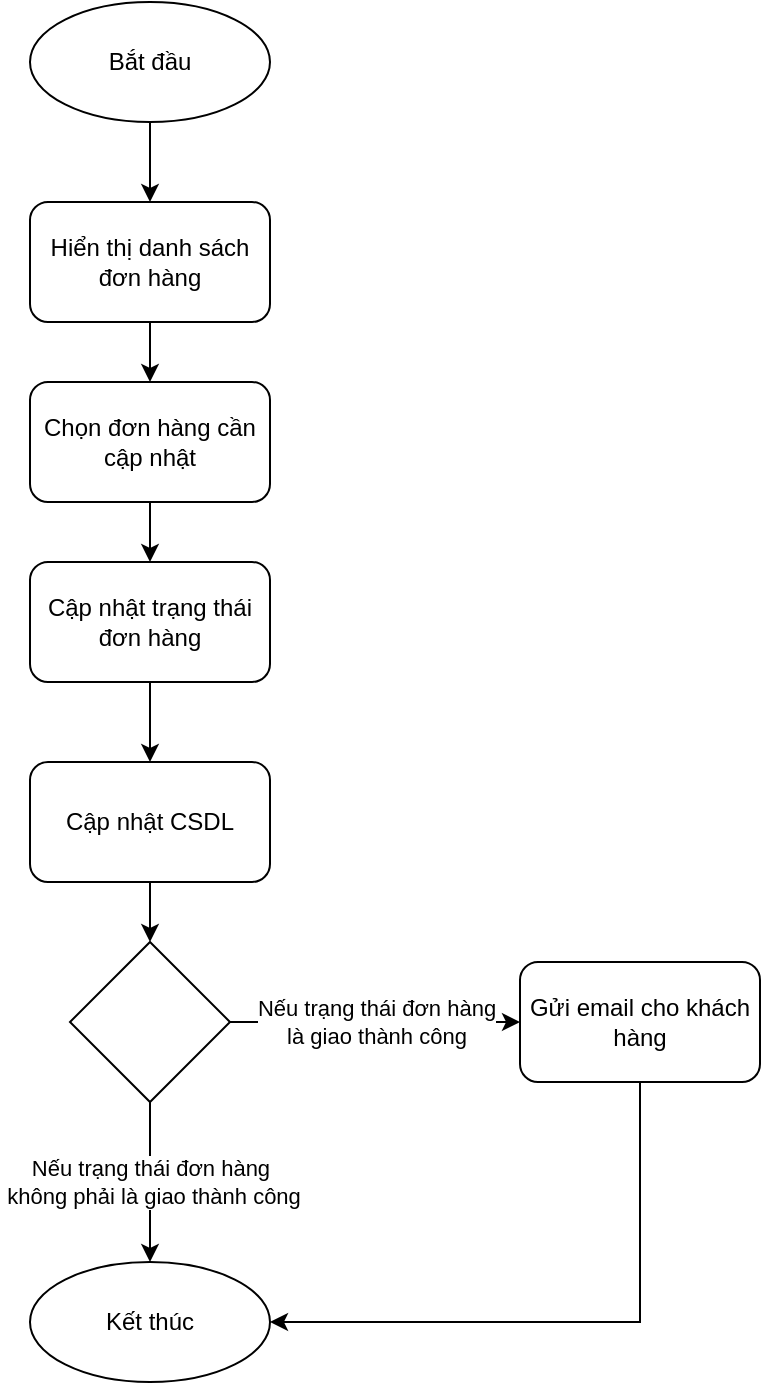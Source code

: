 <mxfile version="20.3.0" type="device"><diagram id="2FK4OS-lMkVT9Z3tKf4v" name="Page-1"><mxGraphModel dx="1038" dy="689" grid="1" gridSize="10" guides="1" tooltips="1" connect="1" arrows="1" fold="1" page="1" pageScale="1" pageWidth="850" pageHeight="1100" math="0" shadow="0"><root><mxCell id="0"/><mxCell id="1" parent="0"/><mxCell id="uXQghUi-OPuWpsprDlP_-11" style="edgeStyle=orthogonalEdgeStyle;rounded=0;orthogonalLoop=1;jettySize=auto;html=1;exitX=0.5;exitY=1;exitDx=0;exitDy=0;entryX=0.5;entryY=0;entryDx=0;entryDy=0;" edge="1" parent="1" source="uXQghUi-OPuWpsprDlP_-1" target="uXQghUi-OPuWpsprDlP_-3"><mxGeometry relative="1" as="geometry"/></mxCell><mxCell id="uXQghUi-OPuWpsprDlP_-1" value="Bắt đầu" style="ellipse;whiteSpace=wrap;html=1;" vertex="1" parent="1"><mxGeometry x="365" y="120" width="120" height="60" as="geometry"/></mxCell><mxCell id="uXQghUi-OPuWpsprDlP_-12" style="edgeStyle=orthogonalEdgeStyle;rounded=0;orthogonalLoop=1;jettySize=auto;html=1;exitX=0.5;exitY=1;exitDx=0;exitDy=0;entryX=0.5;entryY=0;entryDx=0;entryDy=0;" edge="1" parent="1" source="uXQghUi-OPuWpsprDlP_-3" target="uXQghUi-OPuWpsprDlP_-4"><mxGeometry relative="1" as="geometry"/></mxCell><mxCell id="uXQghUi-OPuWpsprDlP_-3" value="Hiển thị danh sách đơn hàng" style="rounded=1;whiteSpace=wrap;html=1;" vertex="1" parent="1"><mxGeometry x="365" y="220" width="120" height="60" as="geometry"/></mxCell><mxCell id="uXQghUi-OPuWpsprDlP_-13" style="edgeStyle=orthogonalEdgeStyle;rounded=0;orthogonalLoop=1;jettySize=auto;html=1;exitX=0.5;exitY=1;exitDx=0;exitDy=0;" edge="1" parent="1" source="uXQghUi-OPuWpsprDlP_-4" target="uXQghUi-OPuWpsprDlP_-5"><mxGeometry relative="1" as="geometry"/></mxCell><mxCell id="uXQghUi-OPuWpsprDlP_-4" value="Chọn đơn hàng cần cập nhật" style="rounded=1;whiteSpace=wrap;html=1;" vertex="1" parent="1"><mxGeometry x="365" y="310" width="120" height="60" as="geometry"/></mxCell><mxCell id="uXQghUi-OPuWpsprDlP_-14" style="edgeStyle=orthogonalEdgeStyle;rounded=0;orthogonalLoop=1;jettySize=auto;html=1;exitX=0.5;exitY=1;exitDx=0;exitDy=0;entryX=0.5;entryY=0;entryDx=0;entryDy=0;" edge="1" parent="1" source="uXQghUi-OPuWpsprDlP_-5" target="uXQghUi-OPuWpsprDlP_-6"><mxGeometry relative="1" as="geometry"/></mxCell><mxCell id="uXQghUi-OPuWpsprDlP_-5" value="Cập nhật trạng thái đơn hàng" style="rounded=1;whiteSpace=wrap;html=1;" vertex="1" parent="1"><mxGeometry x="365" y="400" width="120" height="60" as="geometry"/></mxCell><mxCell id="uXQghUi-OPuWpsprDlP_-15" style="edgeStyle=orthogonalEdgeStyle;rounded=0;orthogonalLoop=1;jettySize=auto;html=1;exitX=0.5;exitY=1;exitDx=0;exitDy=0;entryX=0.5;entryY=0;entryDx=0;entryDy=0;" edge="1" parent="1" source="uXQghUi-OPuWpsprDlP_-6" target="uXQghUi-OPuWpsprDlP_-8"><mxGeometry relative="1" as="geometry"/></mxCell><mxCell id="uXQghUi-OPuWpsprDlP_-6" value="Cập nhật CSDL" style="rounded=1;whiteSpace=wrap;html=1;" vertex="1" parent="1"><mxGeometry x="365" y="500" width="120" height="60" as="geometry"/></mxCell><mxCell id="uXQghUi-OPuWpsprDlP_-7" value="Kết thúc" style="ellipse;whiteSpace=wrap;html=1;" vertex="1" parent="1"><mxGeometry x="365" y="750" width="120" height="60" as="geometry"/></mxCell><mxCell id="uXQghUi-OPuWpsprDlP_-16" value="Nếu trạng thái đơn hàng &lt;br&gt;là giao thành công" style="edgeStyle=orthogonalEdgeStyle;rounded=0;orthogonalLoop=1;jettySize=auto;html=1;exitX=1;exitY=0.5;exitDx=0;exitDy=0;entryX=0;entryY=0.5;entryDx=0;entryDy=0;" edge="1" parent="1" source="uXQghUi-OPuWpsprDlP_-8" target="uXQghUi-OPuWpsprDlP_-9"><mxGeometry relative="1" as="geometry"/></mxCell><mxCell id="uXQghUi-OPuWpsprDlP_-18" value="Nếu trạng thái đơn hàng&lt;br&gt;&amp;nbsp;không phải là giao thành công" style="edgeStyle=orthogonalEdgeStyle;rounded=0;orthogonalLoop=1;jettySize=auto;html=1;exitX=0.5;exitY=1;exitDx=0;exitDy=0;entryX=0.5;entryY=0;entryDx=0;entryDy=0;" edge="1" parent="1" source="uXQghUi-OPuWpsprDlP_-8" target="uXQghUi-OPuWpsprDlP_-7"><mxGeometry relative="1" as="geometry"/></mxCell><mxCell id="uXQghUi-OPuWpsprDlP_-8" value="" style="rhombus;whiteSpace=wrap;html=1;" vertex="1" parent="1"><mxGeometry x="385" y="590" width="80" height="80" as="geometry"/></mxCell><mxCell id="uXQghUi-OPuWpsprDlP_-17" style="edgeStyle=orthogonalEdgeStyle;rounded=0;orthogonalLoop=1;jettySize=auto;html=1;exitX=0.5;exitY=1;exitDx=0;exitDy=0;entryX=1;entryY=0.5;entryDx=0;entryDy=0;" edge="1" parent="1" source="uXQghUi-OPuWpsprDlP_-9" target="uXQghUi-OPuWpsprDlP_-7"><mxGeometry relative="1" as="geometry"/></mxCell><mxCell id="uXQghUi-OPuWpsprDlP_-9" value="Gửi email cho khách hàng" style="rounded=1;whiteSpace=wrap;html=1;" vertex="1" parent="1"><mxGeometry x="610" y="600" width="120" height="60" as="geometry"/></mxCell></root></mxGraphModel></diagram></mxfile>
